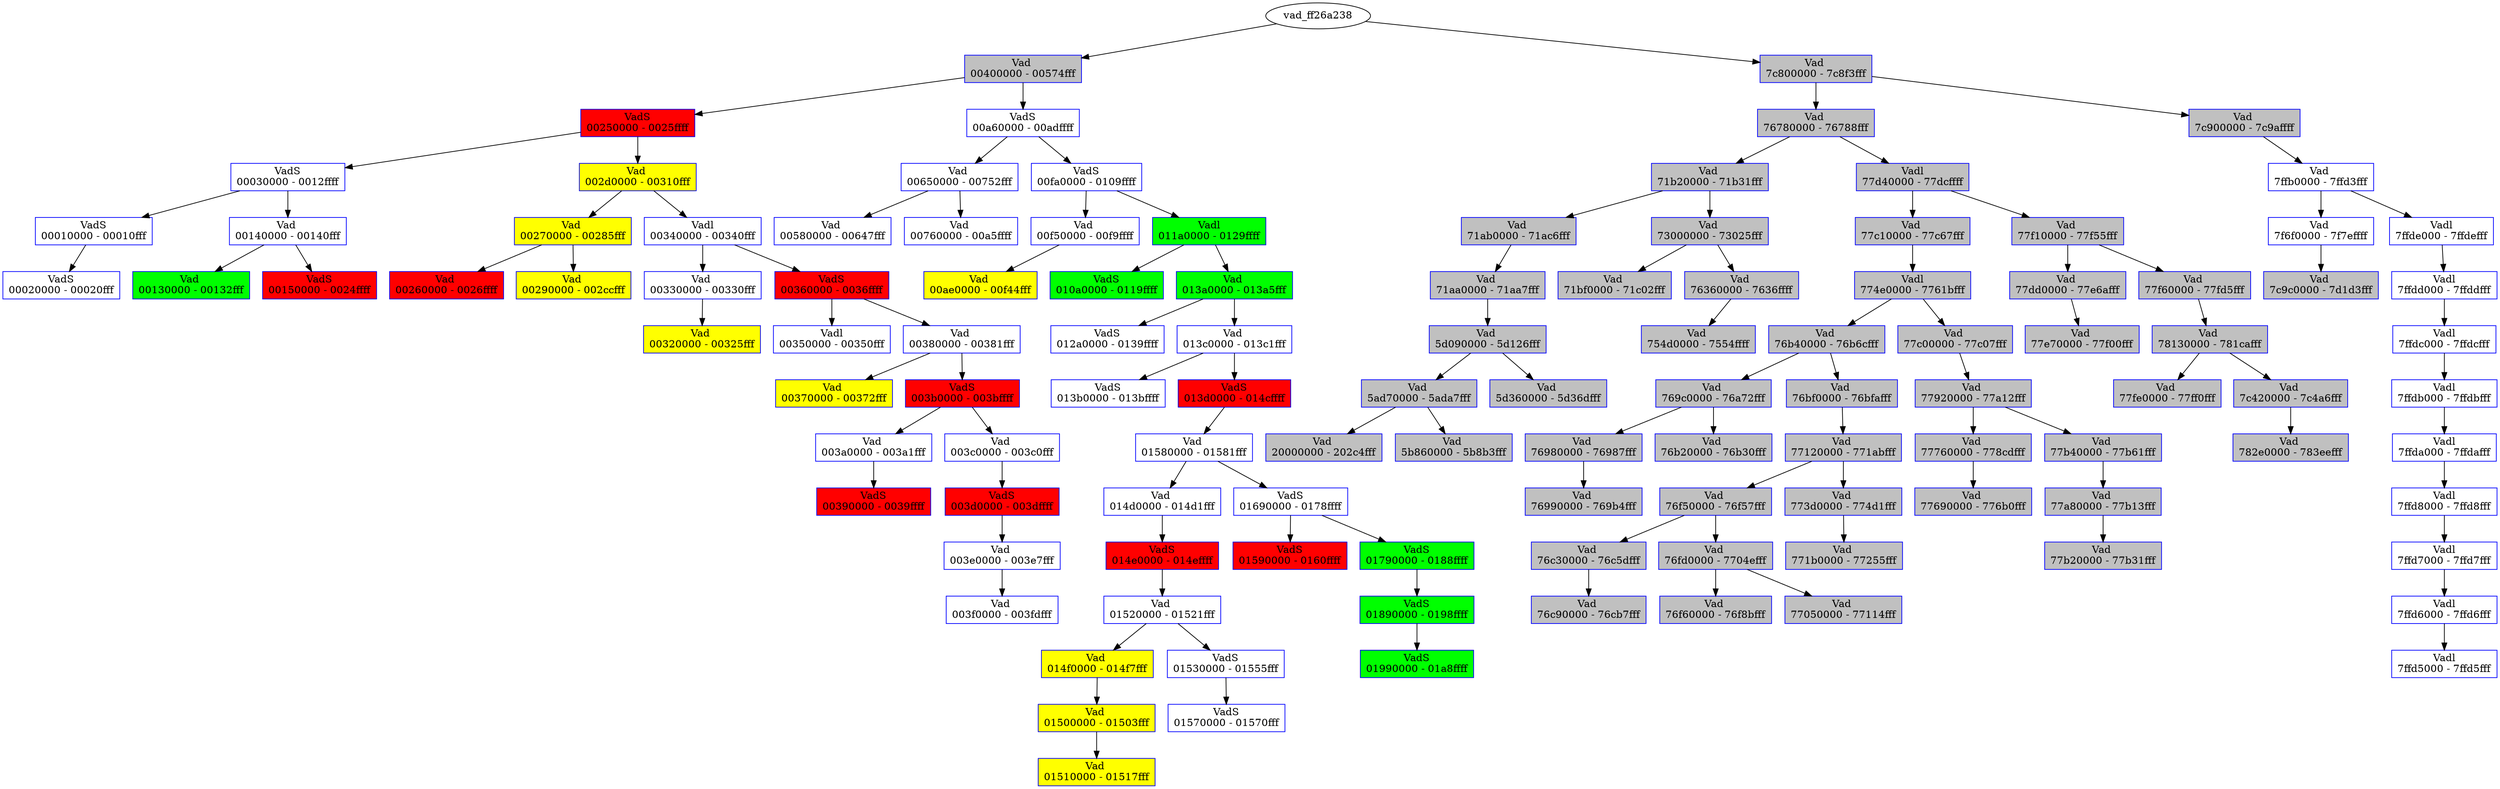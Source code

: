 /* Pid:    452 */
digraph processtree {
graph [rankdir = "TB"];
vad_ff26a238 -> vad_ff134578
vad_ff134578 [label = "{ Vad \n00400000 - 00574fff }"shape = "record" color = "blue" style = "filled" fillcolor = "gray"];
vad_ff134578 -> vad_ff3c8918
vad_ff3c8918 [label = "{ VadS\n00250000 - 0025ffff }"shape = "record" color = "blue" style = "filled" fillcolor = "red"];
vad_ff3c8918 -> vad_80f278a8
vad_80f278a8 [label = "{ VadS\n00030000 - 0012ffff }"shape = "record" color = "blue" style = "filled" fillcolor = "white"];
vad_80f278a8 -> vad_ff225628
vad_ff225628 [label = "{ VadS\n00010000 - 00010fff }"shape = "record" color = "blue" style = "filled" fillcolor = "white"];
vad_ff225628 -> vad_ff208398
vad_ff208398 [label = "{ VadS\n00020000 - 00020fff }"shape = "record" color = "blue" style = "filled" fillcolor = "white"];
vad_80f278a8 -> vad_ff136568
vad_ff136568 [label = "{ Vad \n00140000 - 00140fff }"shape = "record" color = "blue" style = "filled" fillcolor = "white"];
vad_ff136568 -> vad_ff136a90
vad_ff136a90 [label = "{ Vad \n00130000 - 00132fff }"shape = "record" color = "blue" style = "filled" fillcolor = "green"];
vad_ff136568 -> vad_80fee468
vad_80fee468 [label = "{ VadS\n00150000 - 0024ffff }"shape = "record" color = "blue" style = "filled" fillcolor = "red"];
vad_ff3c8918 -> vad_80ffdee0
vad_80ffdee0 [label = "{ Vad \n002d0000 - 00310fff }"shape = "record" color = "blue" style = "filled" fillcolor = "yellow"];
vad_80ffdee0 -> vad_ff2a0f08
vad_ff2a0f08 [label = "{ Vad \n00270000 - 00285fff }"shape = "record" color = "blue" style = "filled" fillcolor = "yellow"];
vad_ff2a0f08 -> vad_ff13aab8
vad_ff13aab8 [label = "{ Vad \n00260000 - 0026ffff }"shape = "record" color = "blue" style = "filled" fillcolor = "red"];
vad_ff2a0f08 -> vad_ff1f9e80
vad_ff1f9e80 [label = "{ Vad \n00290000 - 002ccfff }"shape = "record" color = "blue" style = "filled" fillcolor = "yellow"];
vad_80ffdee0 -> vad_ff274680
vad_ff274680 [label = "{ Vadl\n00340000 - 00340fff }"shape = "record" color = "blue" style = "filled" fillcolor = "white"];
vad_ff274680 -> vad_80f73d48
vad_80f73d48 [label = "{ Vad \n00330000 - 00330fff }"shape = "record" color = "blue" style = "filled" fillcolor = "white"];
vad_80f73d48 -> vad_ff23f050
vad_ff23f050 [label = "{ Vad \n00320000 - 00325fff }"shape = "record" color = "blue" style = "filled" fillcolor = "yellow"];
vad_ff274680 -> vad_80f4a970
vad_80f4a970 [label = "{ VadS\n00360000 - 0036ffff }"shape = "record" color = "blue" style = "filled" fillcolor = "red"];
vad_80f4a970 -> vad_ff282758
vad_ff282758 [label = "{ Vadl\n00350000 - 00350fff }"shape = "record" color = "blue" style = "filled" fillcolor = "white"];
vad_80f4a970 -> vad_ff13a878
vad_ff13a878 [label = "{ Vad \n00380000 - 00381fff }"shape = "record" color = "blue" style = "filled" fillcolor = "white"];
vad_ff13a878 -> vad_ff2063d0
vad_ff2063d0 [label = "{ Vad \n00370000 - 00372fff }"shape = "record" color = "blue" style = "filled" fillcolor = "yellow"];
vad_ff13a878 -> vad_80fa6790
vad_80fa6790 [label = "{ VadS\n003b0000 - 003bffff }"shape = "record" color = "blue" style = "filled" fillcolor = "red"];
vad_80fa6790 -> vad_ff13a848
vad_ff13a848 [label = "{ Vad \n003a0000 - 003a1fff }"shape = "record" color = "blue" style = "filled" fillcolor = "white"];
vad_ff13a848 -> vad_810274d0
vad_810274d0 [label = "{ VadS\n00390000 - 0039ffff }"shape = "record" color = "blue" style = "filled" fillcolor = "red"];
vad_80fa6790 -> vad_ff13a7c0
vad_ff13a7c0 [label = "{ Vad \n003c0000 - 003c0fff }"shape = "record" color = "blue" style = "filled" fillcolor = "white"];
vad_ff13a7c0 -> vad_ff3c9950
vad_ff3c9950 [label = "{ VadS\n003d0000 - 003dffff }"shape = "record" color = "blue" style = "filled" fillcolor = "red"];
vad_ff3c9950 -> vad_ff264fa8
vad_ff264fa8 [label = "{ Vad \n003e0000 - 003e7fff }"shape = "record" color = "blue" style = "filled" fillcolor = "white"];
vad_ff264fa8 -> vad_ff29ebe8
vad_ff29ebe8 [label = "{ Vad \n003f0000 - 003fdfff }"shape = "record" color = "blue" style = "filled" fillcolor = "white"];
vad_ff134578 -> vad_80f4d1d0
vad_80f4d1d0 [label = "{ VadS\n00a60000 - 00adffff }"shape = "record" color = "blue" style = "filled" fillcolor = "white"];
vad_80f4d1d0 -> vad_ff13b008
vad_ff13b008 [label = "{ Vad \n00650000 - 00752fff }"shape = "record" color = "blue" style = "filled" fillcolor = "white"];
vad_ff13b008 -> vad_ff13bfd8
vad_ff13bfd8 [label = "{ Vad \n00580000 - 00647fff }"shape = "record" color = "blue" style = "filled" fillcolor = "white"];
vad_ff13b008 -> vad_ff13bc80
vad_ff13bc80 [label = "{ Vad \n00760000 - 00a5ffff }"shape = "record" color = "blue" style = "filled" fillcolor = "white"];
vad_80f4d1d0 -> vad_80ff7a50
vad_80ff7a50 [label = "{ VadS\n00fa0000 - 0109ffff }"shape = "record" color = "blue" style = "filled" fillcolor = "white"];
vad_80ff7a50 -> vad_ff126c58
vad_ff126c58 [label = "{ Vad \n00f50000 - 00f9ffff }"shape = "record" color = "blue" style = "filled" fillcolor = "white"];
vad_ff126c58 -> vad_ff13bbc0
vad_ff13bbc0 [label = "{ Vad \n00ae0000 - 00f44fff }"shape = "record" color = "blue" style = "filled" fillcolor = "yellow"];
vad_80ff7a50 -> vad_ff23bc30
vad_ff23bc30 [label = "{ Vadl\n011a0000 - 0129ffff }"shape = "record" color = "blue" style = "filled" fillcolor = "green"];
vad_ff23bc30 -> vad_ff367d80
vad_ff367d80 [label = "{ VadS\n010a0000 - 0119ffff }"shape = "record" color = "blue" style = "filled" fillcolor = "green"];
vad_ff23bc30 -> vad_ff276a80
vad_ff276a80 [label = "{ Vad \n013a0000 - 013a5fff }"shape = "record" color = "blue" style = "filled" fillcolor = "green"];
vad_ff276a80 -> vad_80fb24d8
vad_80fb24d8 [label = "{ VadS\n012a0000 - 0139ffff }"shape = "record" color = "blue" style = "filled" fillcolor = "white"];
vad_ff276a80 -> vad_80f176d8
vad_80f176d8 [label = "{ Vad \n013c0000 - 013c1fff }"shape = "record" color = "blue" style = "filled" fillcolor = "white"];
vad_80f176d8 -> vad_80fb00f8
vad_80fb00f8 [label = "{ VadS\n013b0000 - 013bffff }"shape = "record" color = "blue" style = "filled" fillcolor = "white"];
vad_80f176d8 -> vad_ff355978
vad_ff355978 [label = "{ VadS\n013d0000 - 014cffff }"shape = "record" color = "blue" style = "filled" fillcolor = "red"];
vad_ff355978 -> vad_80fd1418
vad_80fd1418 [label = "{ Vad \n01580000 - 01581fff }"shape = "record" color = "blue" style = "filled" fillcolor = "white"];
vad_80fd1418 -> vad_ff26db18
vad_ff26db18 [label = "{ Vad \n014d0000 - 014d1fff }"shape = "record" color = "blue" style = "filled" fillcolor = "white"];
vad_ff26db18 -> vad_8105a408
vad_8105a408 [label = "{ VadS\n014e0000 - 014effff }"shape = "record" color = "blue" style = "filled" fillcolor = "red"];
vad_8105a408 -> vad_ff1ea868
vad_ff1ea868 [label = "{ Vad \n01520000 - 01521fff }"shape = "record" color = "blue" style = "filled" fillcolor = "white"];
vad_ff1ea868 -> vad_ff2127b8
vad_ff2127b8 [label = "{ Vad \n014f0000 - 014f7fff }"shape = "record" color = "blue" style = "filled" fillcolor = "yellow"];
vad_ff2127b8 -> vad_ff291258
vad_ff291258 [label = "{ Vad \n01500000 - 01503fff }"shape = "record" color = "blue" style = "filled" fillcolor = "yellow"];
vad_ff291258 -> vad_ff229ad8
vad_ff229ad8 [label = "{ Vad \n01510000 - 01517fff }"shape = "record" color = "blue" style = "filled" fillcolor = "yellow"];
vad_ff1ea868 -> vad_ff263958
vad_ff263958 [label = "{ VadS\n01530000 - 01555fff }"shape = "record" color = "blue" style = "filled" fillcolor = "white"];
vad_ff263958 -> vad_ff394958
vad_ff394958 [label = "{ VadS\n01570000 - 01570fff }"shape = "record" color = "blue" style = "filled" fillcolor = "white"];
vad_80fd1418 -> vad_ff2547c0
vad_ff2547c0 [label = "{ VadS\n01690000 - 0178ffff }"shape = "record" color = "blue" style = "filled" fillcolor = "white"];
vad_ff2547c0 -> vad_ff23f398
vad_ff23f398 [label = "{ VadS\n01590000 - 0160ffff }"shape = "record" color = "blue" style = "filled" fillcolor = "red"];
vad_ff2547c0 -> vad_ff1fe298
vad_ff1fe298 [label = "{ VadS\n01790000 - 0188ffff }"shape = "record" color = "blue" style = "filled" fillcolor = "green"];
vad_ff1fe298 -> vad_ff3a91b0
vad_ff3a91b0 [label = "{ VadS\n01890000 - 0198ffff }"shape = "record" color = "blue" style = "filled" fillcolor = "green"];
vad_ff3a91b0 -> vad_ff3ac1d8
vad_ff3ac1d8 [label = "{ VadS\n01990000 - 01a8ffff }"shape = "record" color = "blue" style = "filled" fillcolor = "green"];
vad_ff26a238 -> vad_ff208b30
vad_ff208b30 [label = "{ Vad \n7c800000 - 7c8f3fff }"shape = "record" color = "blue" style = "filled" fillcolor = "gray"];
vad_ff208b30 -> vad_ff20e610
vad_ff20e610 [label = "{ Vad \n76780000 - 76788fff }"shape = "record" color = "blue" style = "filled" fillcolor = "gray"];
vad_ff20e610 -> vad_ff13e750
vad_ff13e750 [label = "{ Vad \n71b20000 - 71b31fff }"shape = "record" color = "blue" style = "filled" fillcolor = "gray"];
vad_ff13e750 -> vad_ff13a8a8
vad_ff13a8a8 [label = "{ Vad \n71ab0000 - 71ac6fff }"shape = "record" color = "blue" style = "filled" fillcolor = "gray"];
vad_ff13a8a8 -> vad_80fd0460
vad_80fd0460 [label = "{ Vad \n71aa0000 - 71aa7fff }"shape = "record" color = "blue" style = "filled" fillcolor = "gray"];
vad_80fd0460 -> vad_ff13a298
vad_ff13a298 [label = "{ Vad \n5d090000 - 5d126fff }"shape = "record" color = "blue" style = "filled" fillcolor = "gray"];
vad_ff13a298 -> vad_ff13bbf0
vad_ff13bbf0 [label = "{ Vad \n5ad70000 - 5ada7fff }"shape = "record" color = "blue" style = "filled" fillcolor = "gray"];
vad_ff13bbf0 -> vad_80ff3ad8
vad_80ff3ad8 [label = "{ Vad \n20000000 - 202c4fff }"shape = "record" color = "blue" style = "filled" fillcolor = "gray"];
vad_ff13bbf0 -> vad_80f19148
vad_80f19148 [label = "{ Vad \n5b860000 - 5b8b3fff }"shape = "record" color = "blue" style = "filled" fillcolor = "gray"];
vad_ff13a298 -> vad_ff13bb60
vad_ff13bb60 [label = "{ Vad \n5d360000 - 5d36dfff }"shape = "record" color = "blue" style = "filled" fillcolor = "gray"];
vad_ff13e750 -> vad_ff13c690
vad_ff13c690 [label = "{ Vad \n73000000 - 73025fff }"shape = "record" color = "blue" style = "filled" fillcolor = "gray"];
vad_ff13c690 -> vad_ff12bfa8
vad_ff12bfa8 [label = "{ Vad \n71bf0000 - 71c02fff }"shape = "record" color = "blue" style = "filled" fillcolor = "gray"];
vad_ff13c690 -> vad_ff13aae8
vad_ff13aae8 [label = "{ Vad \n76360000 - 7636ffff }"shape = "record" color = "blue" style = "filled" fillcolor = "gray"];
vad_ff13aae8 -> vad_80f95af0
vad_80f95af0 [label = "{ Vad \n754d0000 - 7554ffff }"shape = "record" color = "blue" style = "filled" fillcolor = "gray"];
vad_ff20e610 -> vad_ff274ed0
vad_ff274ed0 [label = "{ Vadl\n77d40000 - 77dcffff }"shape = "record" color = "blue" style = "filled" fillcolor = "gray"];
vad_ff274ed0 -> vad_ff212748
vad_ff212748 [label = "{ Vad \n77c10000 - 77c67fff }"shape = "record" color = "blue" style = "filled" fillcolor = "gray"];
vad_ff212748 -> vad_ff23dfc8
vad_ff23dfc8 [label = "{ Vadl\n774e0000 - 7761bfff }"shape = "record" color = "blue" style = "filled" fillcolor = "gray"];
vad_ff23dfc8 -> vad_ff39ef50
vad_ff39ef50 [label = "{ Vad \n76b40000 - 76b6cfff }"shape = "record" color = "blue" style = "filled" fillcolor = "gray"];
vad_ff39ef50 -> vad_80f5b1c8
vad_80f5b1c8 [label = "{ Vad \n769c0000 - 76a72fff }"shape = "record" color = "blue" style = "filled" fillcolor = "gray"];
vad_80f5b1c8 -> vad_80f99738
vad_80f99738 [label = "{ Vad \n76980000 - 76987fff }"shape = "record" color = "blue" style = "filled" fillcolor = "gray"];
vad_80f99738 -> vad_ff392540
vad_ff392540 [label = "{ Vad \n76990000 - 769b4fff }"shape = "record" color = "blue" style = "filled" fillcolor = "gray"];
vad_80f5b1c8 -> vad_80f97bc8
vad_80f97bc8 [label = "{ Vad \n76b20000 - 76b30fff }"shape = "record" color = "blue" style = "filled" fillcolor = "gray"];
vad_ff39ef50 -> vad_80f05150
vad_80f05150 [label = "{ Vad \n76bf0000 - 76bfafff }"shape = "record" color = "blue" style = "filled" fillcolor = "gray"];
vad_80f05150 -> vad_ff13d2b0
vad_ff13d2b0 [label = "{ Vad \n77120000 - 771abfff }"shape = "record" color = "blue" style = "filled" fillcolor = "gray"];
vad_ff13d2b0 -> vad_ff126bf8
vad_ff126bf8 [label = "{ Vad \n76f50000 - 76f57fff }"shape = "record" color = "blue" style = "filled" fillcolor = "gray"];
vad_ff126bf8 -> vad_80fd95c0
vad_80fd95c0 [label = "{ Vad \n76c30000 - 76c5dfff }"shape = "record" color = "blue" style = "filled" fillcolor = "gray"];
vad_80fd95c0 -> vad_80f178f0
vad_80f178f0 [label = "{ Vad \n76c90000 - 76cb7fff }"shape = "record" color = "blue" style = "filled" fillcolor = "gray"];
vad_ff126bf8 -> vad_80fcace0
vad_80fcace0 [label = "{ Vad \n76fd0000 - 7704efff }"shape = "record" color = "blue" style = "filled" fillcolor = "gray"];
vad_80fcace0 -> vad_80f94280
vad_80f94280 [label = "{ Vad \n76f60000 - 76f8bfff }"shape = "record" color = "blue" style = "filled" fillcolor = "gray"];
vad_80fcace0 -> vad_80fd1b68
vad_80fd1b68 [label = "{ Vad \n77050000 - 77114fff }"shape = "record" color = "blue" style = "filled" fillcolor = "gray"];
vad_ff13d2b0 -> vad_ff13bc50
vad_ff13bc50 [label = "{ Vad \n773d0000 - 774d1fff }"shape = "record" color = "blue" style = "filled" fillcolor = "gray"];
vad_ff13bc50 -> vad_ff29ec18
vad_ff29ec18 [label = "{ Vad \n771b0000 - 77255fff }"shape = "record" color = "blue" style = "filled" fillcolor = "gray"];
vad_ff23dfc8 -> vad_ff206140
vad_ff206140 [label = "{ Vad \n77c00000 - 77c07fff }"shape = "record" color = "blue" style = "filled" fillcolor = "gray"];
vad_ff206140 -> vad_ff13bad0
vad_ff13bad0 [label = "{ Vad \n77920000 - 77a12fff }"shape = "record" color = "blue" style = "filled" fillcolor = "gray"];
vad_ff13bad0 -> vad_80fd93a8
vad_80fd93a8 [label = "{ Vad \n77760000 - 778cdfff }"shape = "record" color = "blue" style = "filled" fillcolor = "gray"];
vad_80fd93a8 -> vad_ff2a0ed8
vad_ff2a0ed8 [label = "{ Vad \n77690000 - 776b0fff }"shape = "record" color = "blue" style = "filled" fillcolor = "gray"];
vad_ff13bad0 -> vad_ff36c450
vad_ff36c450 [label = "{ Vad \n77b40000 - 77b61fff }"shape = "record" color = "blue" style = "filled" fillcolor = "gray"];
vad_ff36c450 -> vad_80f97248
vad_80f97248 [label = "{ Vad \n77a80000 - 77b13fff }"shape = "record" color = "blue" style = "filled" fillcolor = "gray"];
vad_80f97248 -> vad_ff392660
vad_ff392660 [label = "{ Vad \n77b20000 - 77b31fff }"shape = "record" color = "blue" style = "filled" fillcolor = "gray"];
vad_ff274ed0 -> vad_ff20e640
vad_ff20e640 [label = "{ Vad \n77f10000 - 77f55fff }"shape = "record" color = "blue" style = "filled" fillcolor = "gray"];
vad_ff20e640 -> vad_80f27578
vad_80f27578 [label = "{ Vad \n77dd0000 - 77e6afff }"shape = "record" color = "blue" style = "filled" fillcolor = "gray"];
vad_80f27578 -> vad_81003eb0
vad_81003eb0 [label = "{ Vad \n77e70000 - 77f00fff }"shape = "record" color = "blue" style = "filled" fillcolor = "gray"];
vad_ff20e640 -> vad_80f64420
vad_80f64420 [label = "{ Vad \n77f60000 - 77fd5fff }"shape = "record" color = "blue" style = "filled" fillcolor = "gray"];
vad_80f64420 -> vad_ff215f70
vad_ff215f70 [label = "{ Vad \n78130000 - 781cafff }"shape = "record" color = "blue" style = "filled" fillcolor = "gray"];
vad_ff215f70 -> vad_ff2122b0
vad_ff2122b0 [label = "{ Vad \n77fe0000 - 77ff0fff }"shape = "record" color = "blue" style = "filled" fillcolor = "gray"];
vad_ff215f70 -> vad_80f5b518
vad_80f5b518 [label = "{ Vad \n7c420000 - 7c4a6fff }"shape = "record" color = "blue" style = "filled" fillcolor = "gray"];
vad_80f5b518 -> vad_ff13c660
vad_ff13c660 [label = "{ Vad \n782e0000 - 783eefff }"shape = "record" color = "blue" style = "filled" fillcolor = "gray"];
vad_ff208b30 -> vad_ff264f78
vad_ff264f78 [label = "{ Vad \n7c900000 - 7c9affff }"shape = "record" color = "blue" style = "filled" fillcolor = "gray"];
vad_ff264f78 -> vad_ff135c58
vad_ff135c58 [label = "{ Vad \n7ffb0000 - 7ffd3fff }"shape = "record" color = "blue" style = "filled" fillcolor = "white"];
vad_ff135c58 -> vad_ff2065e0
vad_ff2065e0 [label = "{ Vad \n7f6f0000 - 7f7effff }"shape = "record" color = "blue" style = "filled" fillcolor = "white"];
vad_ff2065e0 -> vad_ff265040
vad_ff265040 [label = "{ Vad \n7c9c0000 - 7d1d3fff }"shape = "record" color = "blue" style = "filled" fillcolor = "gray"];
vad_ff135c58 -> vad_ff21c508
vad_ff21c508 [label = "{ Vadl\n7ffde000 - 7ffdefff }"shape = "record" color = "blue" style = "filled" fillcolor = "white"];
vad_ff21c508 -> vad_80fcb5d0
vad_80fcb5d0 [label = "{ Vadl\n7ffdd000 - 7ffddfff }"shape = "record" color = "blue" style = "filled" fillcolor = "white"];
vad_80fcb5d0 -> vad_ff260678
vad_ff260678 [label = "{ Vadl\n7ffdc000 - 7ffdcfff }"shape = "record" color = "blue" style = "filled" fillcolor = "white"];
vad_ff260678 -> vad_ff239a00
vad_ff239a00 [label = "{ Vadl\n7ffdb000 - 7ffdbfff }"shape = "record" color = "blue" style = "filled" fillcolor = "white"];
vad_ff239a00 -> vad_ff36cae0
vad_ff36cae0 [label = "{ Vadl\n7ffda000 - 7ffdafff }"shape = "record" color = "blue" style = "filled" fillcolor = "white"];
vad_ff36cae0 -> vad_80f98050
vad_80f98050 [label = "{ Vadl\n7ffd8000 - 7ffd8fff }"shape = "record" color = "blue" style = "filled" fillcolor = "white"];
vad_80f98050 -> vad_ff236540
vad_ff236540 [label = "{ Vadl\n7ffd7000 - 7ffd7fff }"shape = "record" color = "blue" style = "filled" fillcolor = "white"];
vad_ff236540 -> vad_80fa5b80
vad_80fa5b80 [label = "{ Vadl\n7ffd6000 - 7ffd6fff }"shape = "record" color = "blue" style = "filled" fillcolor = "white"];
vad_80fa5b80 -> vad_ff240ca0
vad_ff240ca0 [label = "{ Vadl\n7ffd5000 - 7ffd5fff }"shape = "record" color = "blue" style = "filled" fillcolor = "white"];
}
